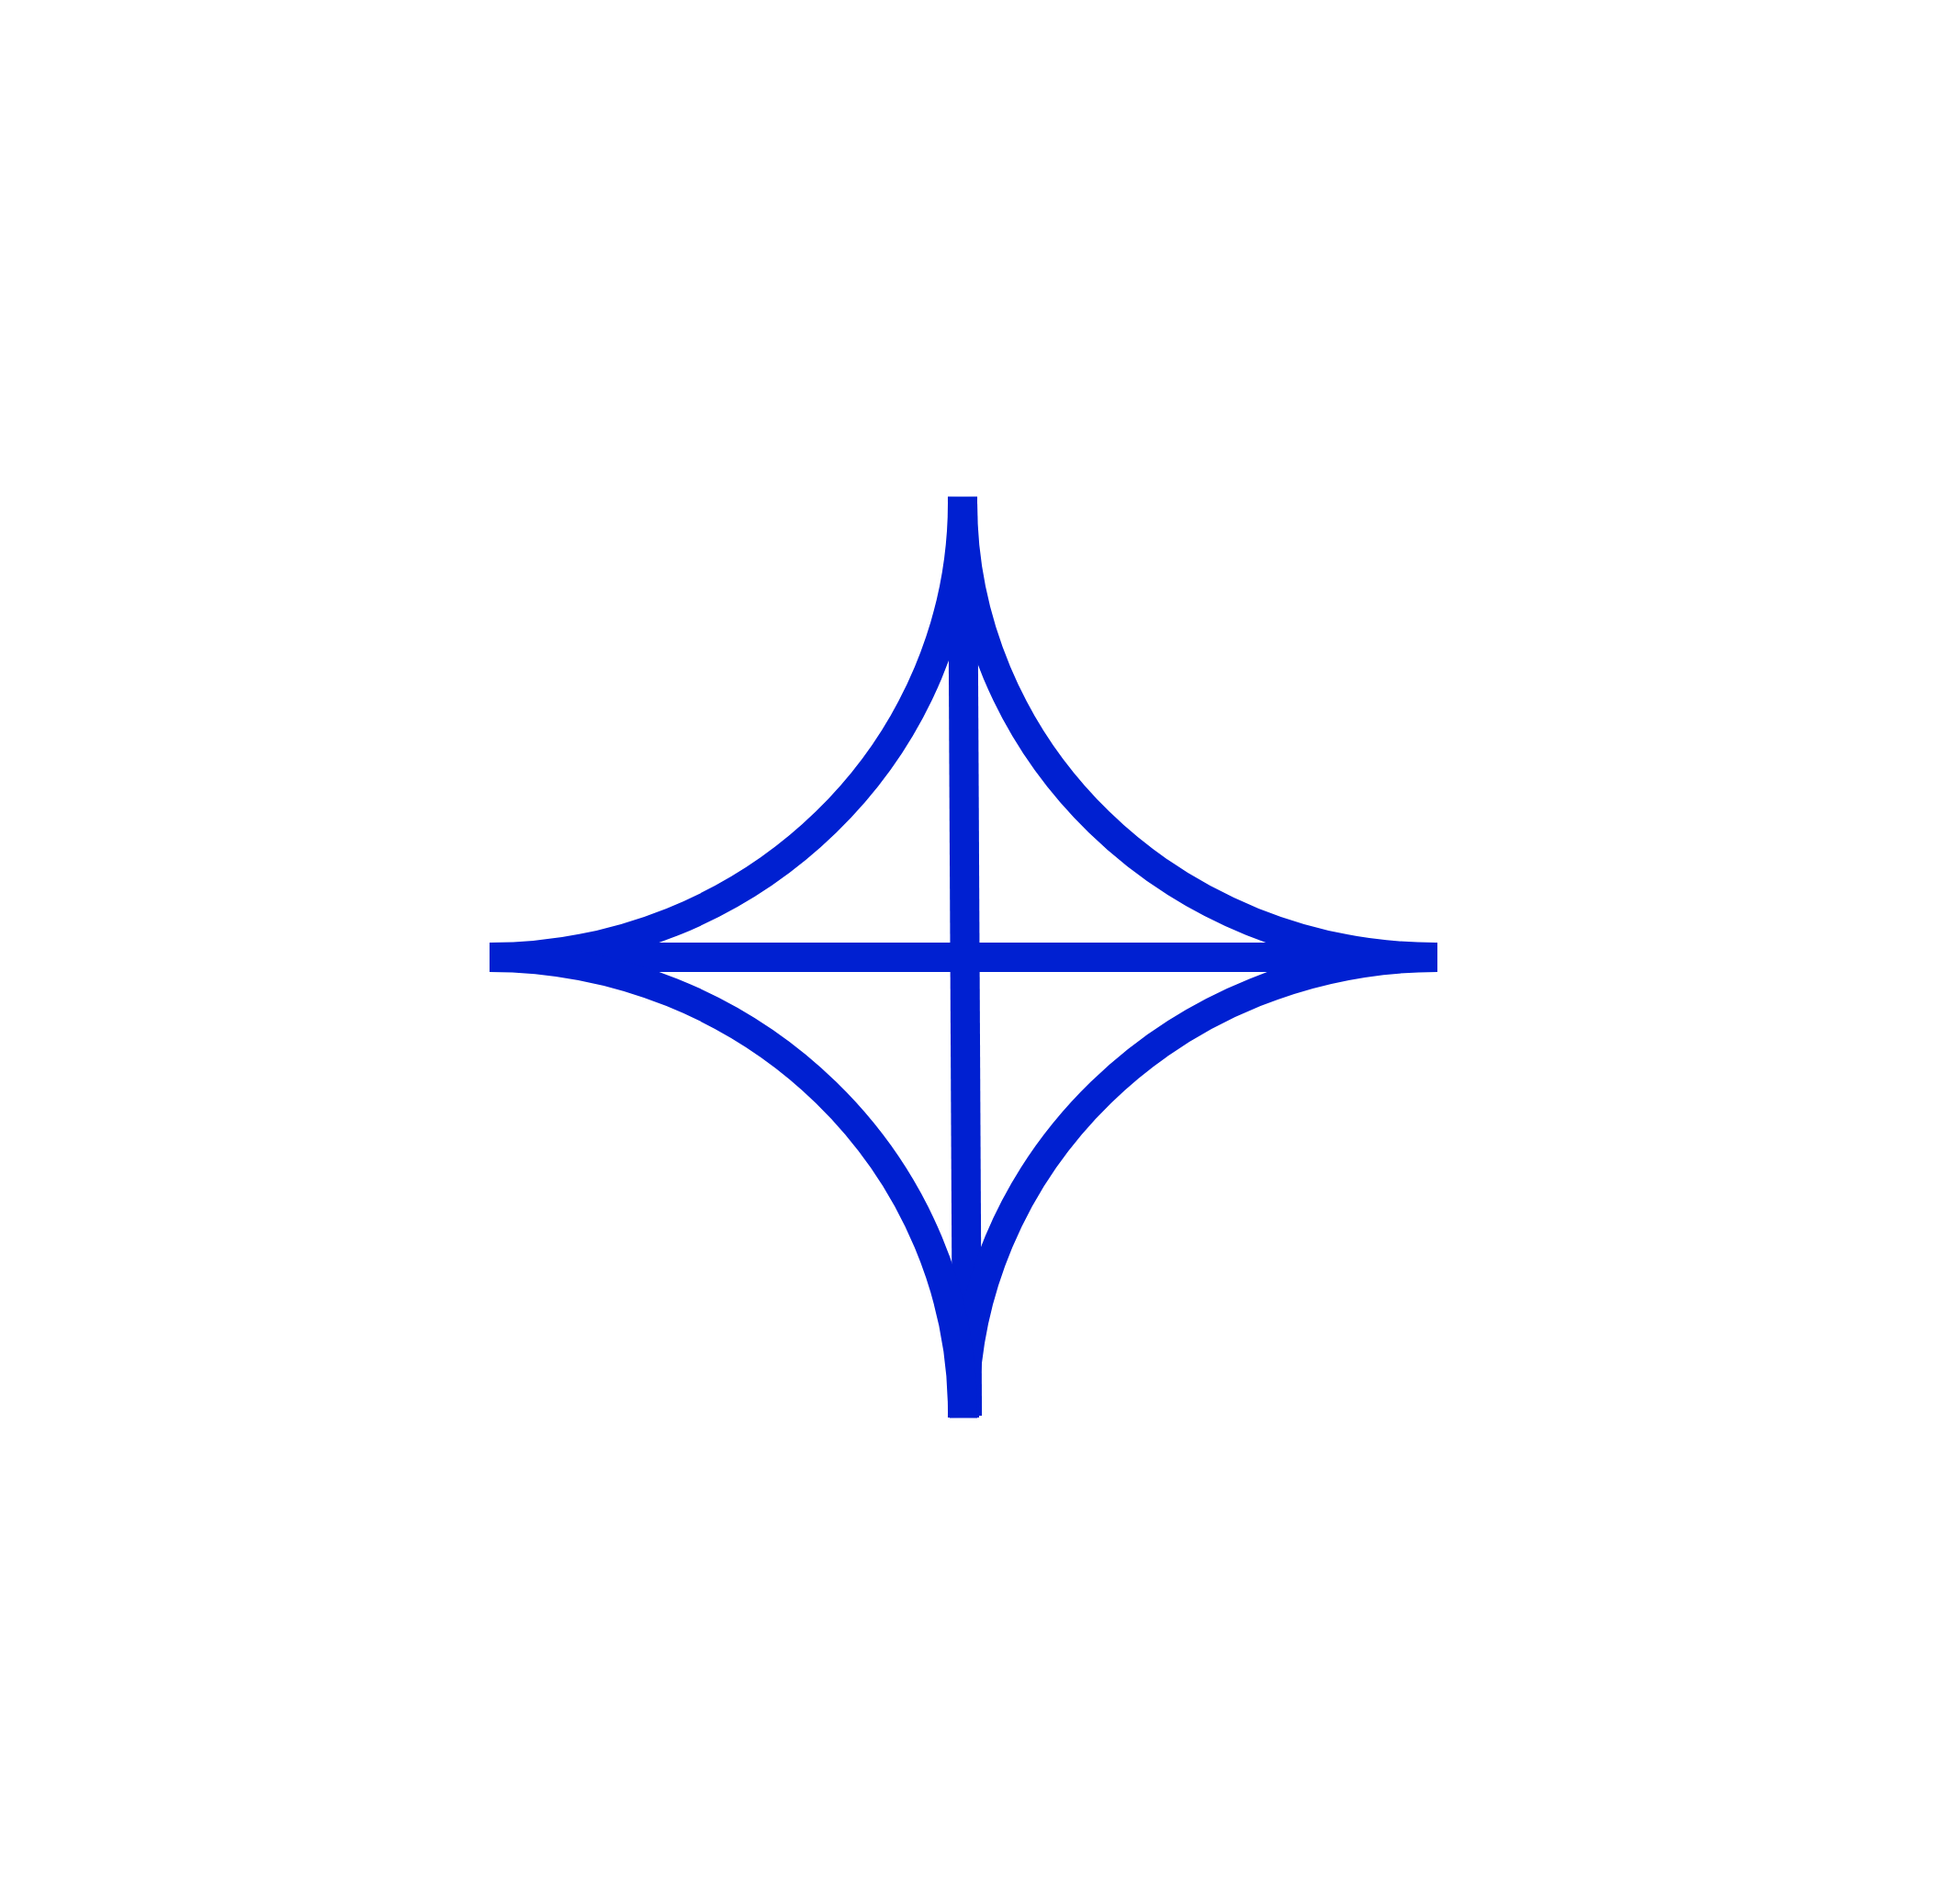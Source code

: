 <mxfile version="28.2.8">
  <diagram name="Page-1" id="-IwS2tVLEvbHGXlkRToN">
    <mxGraphModel dx="2026" dy="1183" grid="1" gridSize="10" guides="1" tooltips="1" connect="1" arrows="1" fold="1" page="1" pageScale="1" pageWidth="827" pageHeight="1169" math="0" shadow="0">
      <root>
        <mxCell id="0" />
        <mxCell id="1" parent="0" />
        <mxCell id="j1ByfCW1pLs-Bahw_pj0-26" value="" style="group;flipV=1;" vertex="1" connectable="0" parent="1">
          <mxGeometry x="95" y="185" width="1021" height="515" as="geometry" />
        </mxCell>
        <mxCell id="j1ByfCW1pLs-Bahw_pj0-27" value="" style="group;rotation=-180;" vertex="1" connectable="0" parent="j1ByfCW1pLs-Bahw_pj0-26">
          <mxGeometry x="-11" width="1025" height="520" as="geometry" />
        </mxCell>
        <mxCell id="j1ByfCW1pLs-Bahw_pj0-22" value="" style="group;rotation=-180;strokeWidth=16;flipV=0;direction=south;" vertex="1" connectable="0" parent="j1ByfCW1pLs-Bahw_pj0-27">
          <mxGeometry width="490" height="520" as="geometry" />
        </mxCell>
        <mxCell id="j1ByfCW1pLs-Bahw_pj0-23" value="" style="verticalLabelPosition=bottom;verticalAlign=top;html=1;shape=mxgraph.basic.arc;startAngle=0.248;endAngle=0.5;strokeWidth=16;strokeColor=light-dark(#0020D1,#077FFF);flipV=1;flipH=1;rotation=-180;fillColor=none;" vertex="1" parent="j1ByfCW1pLs-Bahw_pj0-22">
          <mxGeometry x="-25" y="25" width="515" height="495.0" as="geometry" />
        </mxCell>
        <mxCell id="j1ByfCW1pLs-Bahw_pj0-24" value="" style="group;rotation=-90;strokeWidth=16;fillColor=none;strokeColor=none;flipV=1;direction=south;" vertex="1" connectable="0" parent="j1ByfCW1pLs-Bahw_pj0-27">
          <mxGeometry x="515" width="490" height="520" as="geometry" />
        </mxCell>
        <mxCell id="j1ByfCW1pLs-Bahw_pj0-25" value="" style="verticalLabelPosition=bottom;verticalAlign=top;html=1;shape=mxgraph.basic.arc;startAngle=0.248;endAngle=0.5;strokeWidth=16;strokeColor=light-dark(#0020D1,#077FFF);flipV=1;rotation=-180;fillColor=none;" vertex="1" parent="j1ByfCW1pLs-Bahw_pj0-24">
          <mxGeometry x="-25" y="25" width="515" height="495.0" as="geometry" />
        </mxCell>
        <mxCell id="j1ByfCW1pLs-Bahw_pj0-28" value="" style="endArrow=none;html=1;rounded=0;strokeWidth=16;strokeColor=light-dark(#0020D1,#007FFF);curved=1;fillColor=#0050ef;exitX=0.997;exitY=0.496;exitDx=0;exitDy=0;exitPerimeter=0;" edge="1" parent="j1ByfCW1pLs-Bahw_pj0-24" source="j1ByfCW1pLs-Bahw_pj0-16">
          <mxGeometry width="50" height="50" relative="1" as="geometry">
            <mxPoint x="-29" y="775" as="sourcePoint" />
            <mxPoint x="-25" y="270" as="targetPoint" />
          </mxGeometry>
        </mxCell>
        <mxCell id="j1ByfCW1pLs-Bahw_pj0-14" value="" style="group;rotation=0;strokeWidth=16;" vertex="1" connectable="0" parent="1">
          <mxGeometry x="575" y="705" width="515" height="495.0" as="geometry" />
        </mxCell>
        <mxCell id="j1ByfCW1pLs-Bahw_pj0-16" value="" style="verticalLabelPosition=bottom;verticalAlign=top;html=1;shape=mxgraph.basic.arc;startAngle=0.248;endAngle=0.5;strokeWidth=16;strokeColor=light-dark(#0020D1,#077FFF);flipV=1;flipH=1;rotation=0;fillColor=none;" vertex="1" parent="j1ByfCW1pLs-Bahw_pj0-14">
          <mxGeometry width="515" height="495.0" as="geometry" />
        </mxCell>
        <mxCell id="j1ByfCW1pLs-Bahw_pj0-8" value="" style="endArrow=none;html=1;rounded=0;strokeWidth=16;strokeColor=light-dark(#0020D1,#007FFF);curved=1;fillColor=#0050ef;" edge="1" parent="1">
          <mxGeometry width="50" height="50" relative="1" as="geometry">
            <mxPoint x="317.5" y="705" as="sourcePoint" />
            <mxPoint x="575" y="705" as="targetPoint" />
          </mxGeometry>
        </mxCell>
        <mxCell id="j1ByfCW1pLs-Bahw_pj0-12" value="" style="group;rotation=90;strokeWidth=16;fillColor=none;strokeColor=none;" vertex="1" connectable="0" parent="1">
          <mxGeometry x="59" y="705" width="515" height="495.0" as="geometry" />
        </mxCell>
        <mxCell id="j1ByfCW1pLs-Bahw_pj0-13" value="" style="verticalLabelPosition=bottom;verticalAlign=top;html=1;shape=mxgraph.basic.arc;startAngle=0.248;endAngle=0.5;strokeWidth=16;strokeColor=light-dark(#0020D1,#077FFF);flipV=1;rotation=0;fillColor=none;" vertex="1" parent="j1ByfCW1pLs-Bahw_pj0-12">
          <mxGeometry width="515" height="495.0" as="geometry" />
        </mxCell>
        <mxCell id="j1ByfCW1pLs-Bahw_pj0-19" value="" style="endArrow=none;html=1;rounded=0;strokeWidth=16;strokeColor=light-dark(#0020D1,#007FFF);curved=1;fillColor=#0050ef;" edge="1" parent="1">
          <mxGeometry width="50" height="50" relative="1" as="geometry">
            <mxPoint x="575" y="705" as="sourcePoint" />
            <mxPoint x="832.5" y="705" as="targetPoint" />
          </mxGeometry>
        </mxCell>
      </root>
    </mxGraphModel>
  </diagram>
</mxfile>
